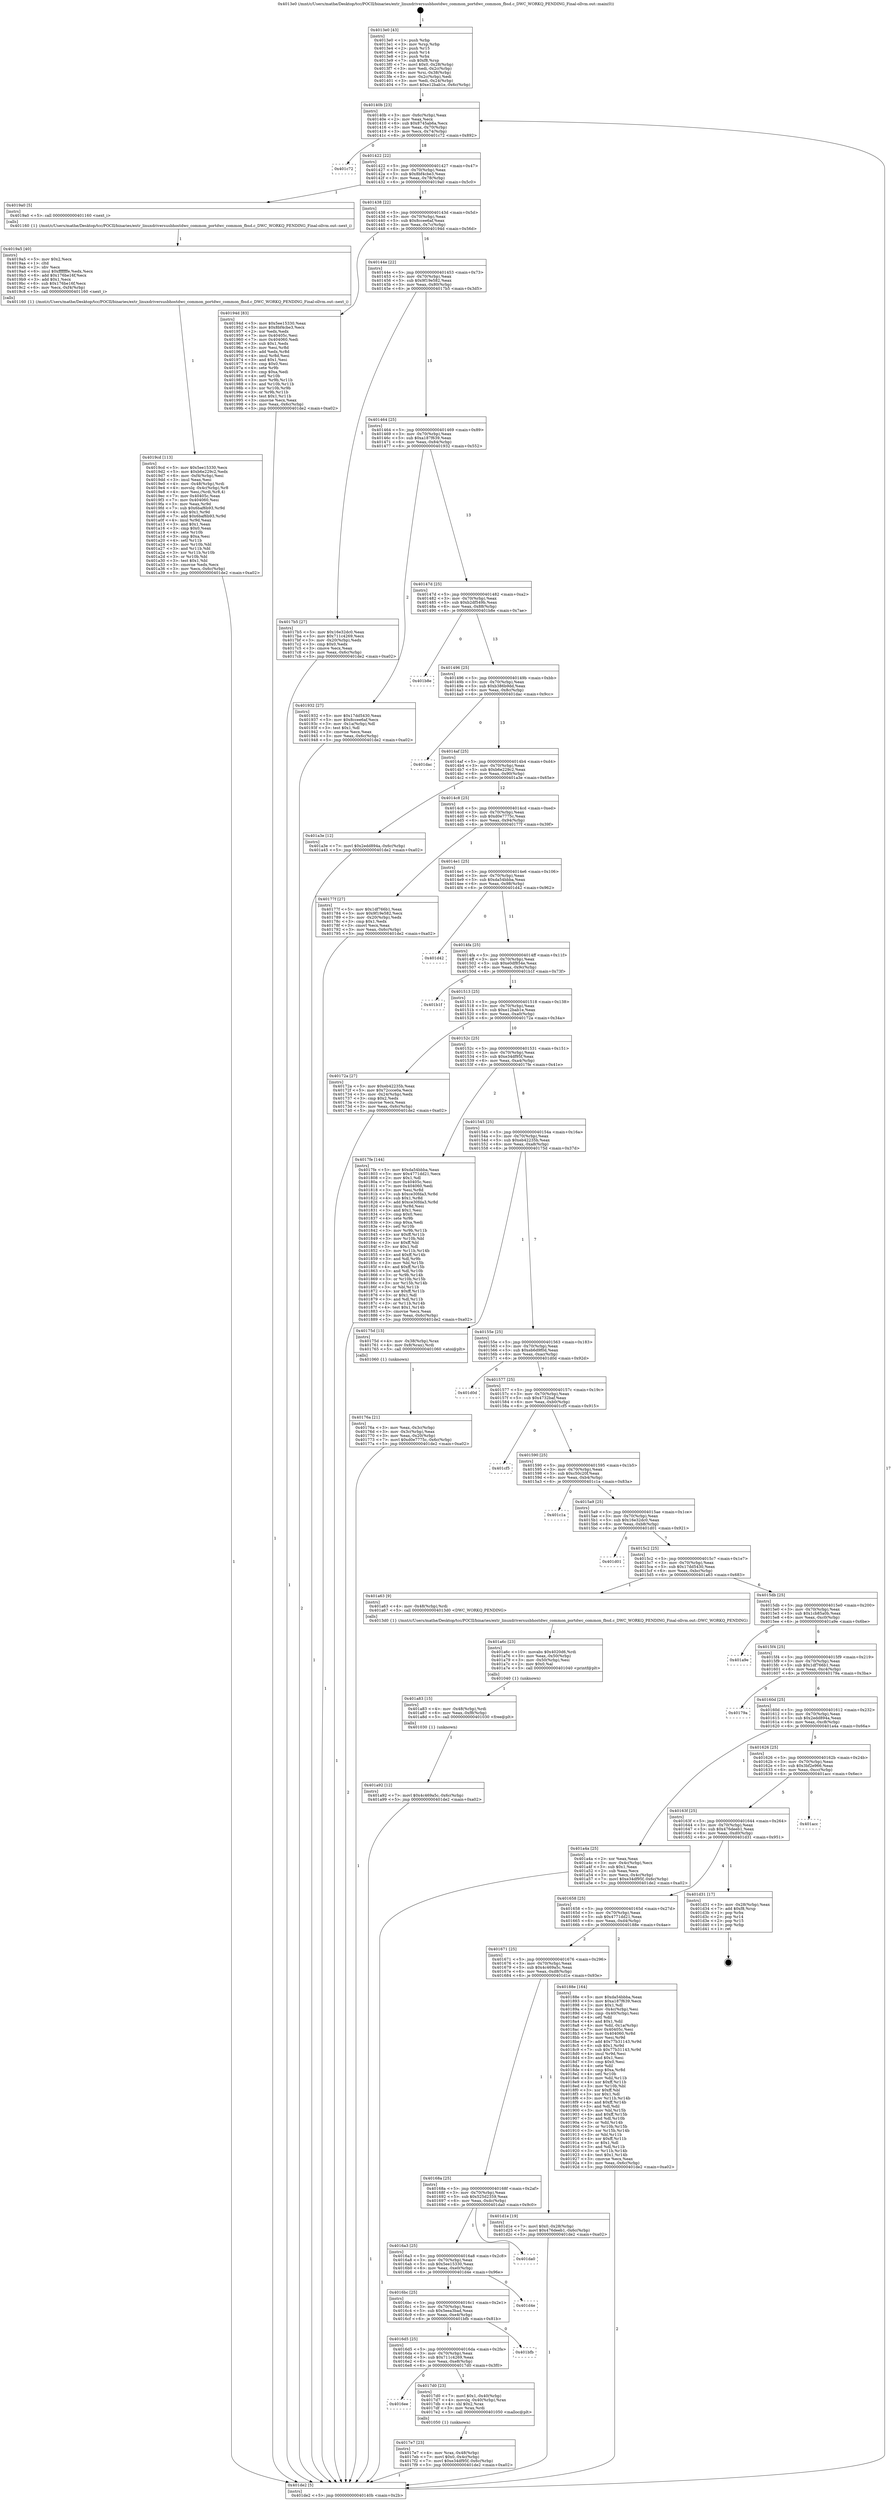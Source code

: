 digraph "0x4013e0" {
  label = "0x4013e0 (/mnt/c/Users/mathe/Desktop/tcc/POCII/binaries/extr_linuxdriversusbhostdwc_common_portdwc_common_fbsd.c_DWC_WORKQ_PENDING_Final-ollvm.out::main(0))"
  labelloc = "t"
  node[shape=record]

  Entry [label="",width=0.3,height=0.3,shape=circle,fillcolor=black,style=filled]
  "0x40140b" [label="{
     0x40140b [23]\l
     | [instrs]\l
     &nbsp;&nbsp;0x40140b \<+3\>: mov -0x6c(%rbp),%eax\l
     &nbsp;&nbsp;0x40140e \<+2\>: mov %eax,%ecx\l
     &nbsp;&nbsp;0x401410 \<+6\>: sub $0x8745ab6a,%ecx\l
     &nbsp;&nbsp;0x401416 \<+3\>: mov %eax,-0x70(%rbp)\l
     &nbsp;&nbsp;0x401419 \<+3\>: mov %ecx,-0x74(%rbp)\l
     &nbsp;&nbsp;0x40141c \<+6\>: je 0000000000401c72 \<main+0x892\>\l
  }"]
  "0x401c72" [label="{
     0x401c72\l
  }", style=dashed]
  "0x401422" [label="{
     0x401422 [22]\l
     | [instrs]\l
     &nbsp;&nbsp;0x401422 \<+5\>: jmp 0000000000401427 \<main+0x47\>\l
     &nbsp;&nbsp;0x401427 \<+3\>: mov -0x70(%rbp),%eax\l
     &nbsp;&nbsp;0x40142a \<+5\>: sub $0x8bf4cbe3,%eax\l
     &nbsp;&nbsp;0x40142f \<+3\>: mov %eax,-0x78(%rbp)\l
     &nbsp;&nbsp;0x401432 \<+6\>: je 00000000004019a0 \<main+0x5c0\>\l
  }"]
  Exit [label="",width=0.3,height=0.3,shape=circle,fillcolor=black,style=filled,peripheries=2]
  "0x4019a0" [label="{
     0x4019a0 [5]\l
     | [instrs]\l
     &nbsp;&nbsp;0x4019a0 \<+5\>: call 0000000000401160 \<next_i\>\l
     | [calls]\l
     &nbsp;&nbsp;0x401160 \{1\} (/mnt/c/Users/mathe/Desktop/tcc/POCII/binaries/extr_linuxdriversusbhostdwc_common_portdwc_common_fbsd.c_DWC_WORKQ_PENDING_Final-ollvm.out::next_i)\l
  }"]
  "0x401438" [label="{
     0x401438 [22]\l
     | [instrs]\l
     &nbsp;&nbsp;0x401438 \<+5\>: jmp 000000000040143d \<main+0x5d\>\l
     &nbsp;&nbsp;0x40143d \<+3\>: mov -0x70(%rbp),%eax\l
     &nbsp;&nbsp;0x401440 \<+5\>: sub $0x8ccee6af,%eax\l
     &nbsp;&nbsp;0x401445 \<+3\>: mov %eax,-0x7c(%rbp)\l
     &nbsp;&nbsp;0x401448 \<+6\>: je 000000000040194d \<main+0x56d\>\l
  }"]
  "0x401a92" [label="{
     0x401a92 [12]\l
     | [instrs]\l
     &nbsp;&nbsp;0x401a92 \<+7\>: movl $0x4c469a5c,-0x6c(%rbp)\l
     &nbsp;&nbsp;0x401a99 \<+5\>: jmp 0000000000401de2 \<main+0xa02\>\l
  }"]
  "0x40194d" [label="{
     0x40194d [83]\l
     | [instrs]\l
     &nbsp;&nbsp;0x40194d \<+5\>: mov $0x5ee15330,%eax\l
     &nbsp;&nbsp;0x401952 \<+5\>: mov $0x8bf4cbe3,%ecx\l
     &nbsp;&nbsp;0x401957 \<+2\>: xor %edx,%edx\l
     &nbsp;&nbsp;0x401959 \<+7\>: mov 0x40405c,%esi\l
     &nbsp;&nbsp;0x401960 \<+7\>: mov 0x404060,%edi\l
     &nbsp;&nbsp;0x401967 \<+3\>: sub $0x1,%edx\l
     &nbsp;&nbsp;0x40196a \<+3\>: mov %esi,%r8d\l
     &nbsp;&nbsp;0x40196d \<+3\>: add %edx,%r8d\l
     &nbsp;&nbsp;0x401970 \<+4\>: imul %r8d,%esi\l
     &nbsp;&nbsp;0x401974 \<+3\>: and $0x1,%esi\l
     &nbsp;&nbsp;0x401977 \<+3\>: cmp $0x0,%esi\l
     &nbsp;&nbsp;0x40197a \<+4\>: sete %r9b\l
     &nbsp;&nbsp;0x40197e \<+3\>: cmp $0xa,%edi\l
     &nbsp;&nbsp;0x401981 \<+4\>: setl %r10b\l
     &nbsp;&nbsp;0x401985 \<+3\>: mov %r9b,%r11b\l
     &nbsp;&nbsp;0x401988 \<+3\>: and %r10b,%r11b\l
     &nbsp;&nbsp;0x40198b \<+3\>: xor %r10b,%r9b\l
     &nbsp;&nbsp;0x40198e \<+3\>: or %r9b,%r11b\l
     &nbsp;&nbsp;0x401991 \<+4\>: test $0x1,%r11b\l
     &nbsp;&nbsp;0x401995 \<+3\>: cmovne %ecx,%eax\l
     &nbsp;&nbsp;0x401998 \<+3\>: mov %eax,-0x6c(%rbp)\l
     &nbsp;&nbsp;0x40199b \<+5\>: jmp 0000000000401de2 \<main+0xa02\>\l
  }"]
  "0x40144e" [label="{
     0x40144e [22]\l
     | [instrs]\l
     &nbsp;&nbsp;0x40144e \<+5\>: jmp 0000000000401453 \<main+0x73\>\l
     &nbsp;&nbsp;0x401453 \<+3\>: mov -0x70(%rbp),%eax\l
     &nbsp;&nbsp;0x401456 \<+5\>: sub $0x9f19e582,%eax\l
     &nbsp;&nbsp;0x40145b \<+3\>: mov %eax,-0x80(%rbp)\l
     &nbsp;&nbsp;0x40145e \<+6\>: je 00000000004017b5 \<main+0x3d5\>\l
  }"]
  "0x401a83" [label="{
     0x401a83 [15]\l
     | [instrs]\l
     &nbsp;&nbsp;0x401a83 \<+4\>: mov -0x48(%rbp),%rdi\l
     &nbsp;&nbsp;0x401a87 \<+6\>: mov %eax,-0xf8(%rbp)\l
     &nbsp;&nbsp;0x401a8d \<+5\>: call 0000000000401030 \<free@plt\>\l
     | [calls]\l
     &nbsp;&nbsp;0x401030 \{1\} (unknown)\l
  }"]
  "0x4017b5" [label="{
     0x4017b5 [27]\l
     | [instrs]\l
     &nbsp;&nbsp;0x4017b5 \<+5\>: mov $0x16e32dc0,%eax\l
     &nbsp;&nbsp;0x4017ba \<+5\>: mov $0x711c4269,%ecx\l
     &nbsp;&nbsp;0x4017bf \<+3\>: mov -0x20(%rbp),%edx\l
     &nbsp;&nbsp;0x4017c2 \<+3\>: cmp $0x0,%edx\l
     &nbsp;&nbsp;0x4017c5 \<+3\>: cmove %ecx,%eax\l
     &nbsp;&nbsp;0x4017c8 \<+3\>: mov %eax,-0x6c(%rbp)\l
     &nbsp;&nbsp;0x4017cb \<+5\>: jmp 0000000000401de2 \<main+0xa02\>\l
  }"]
  "0x401464" [label="{
     0x401464 [25]\l
     | [instrs]\l
     &nbsp;&nbsp;0x401464 \<+5\>: jmp 0000000000401469 \<main+0x89\>\l
     &nbsp;&nbsp;0x401469 \<+3\>: mov -0x70(%rbp),%eax\l
     &nbsp;&nbsp;0x40146c \<+5\>: sub $0xa187f639,%eax\l
     &nbsp;&nbsp;0x401471 \<+6\>: mov %eax,-0x84(%rbp)\l
     &nbsp;&nbsp;0x401477 \<+6\>: je 0000000000401932 \<main+0x552\>\l
  }"]
  "0x401a6c" [label="{
     0x401a6c [23]\l
     | [instrs]\l
     &nbsp;&nbsp;0x401a6c \<+10\>: movabs $0x4020d6,%rdi\l
     &nbsp;&nbsp;0x401a76 \<+3\>: mov %eax,-0x50(%rbp)\l
     &nbsp;&nbsp;0x401a79 \<+3\>: mov -0x50(%rbp),%esi\l
     &nbsp;&nbsp;0x401a7c \<+2\>: mov $0x0,%al\l
     &nbsp;&nbsp;0x401a7e \<+5\>: call 0000000000401040 \<printf@plt\>\l
     | [calls]\l
     &nbsp;&nbsp;0x401040 \{1\} (unknown)\l
  }"]
  "0x401932" [label="{
     0x401932 [27]\l
     | [instrs]\l
     &nbsp;&nbsp;0x401932 \<+5\>: mov $0x17dd5430,%eax\l
     &nbsp;&nbsp;0x401937 \<+5\>: mov $0x8ccee6af,%ecx\l
     &nbsp;&nbsp;0x40193c \<+3\>: mov -0x1a(%rbp),%dl\l
     &nbsp;&nbsp;0x40193f \<+3\>: test $0x1,%dl\l
     &nbsp;&nbsp;0x401942 \<+3\>: cmovne %ecx,%eax\l
     &nbsp;&nbsp;0x401945 \<+3\>: mov %eax,-0x6c(%rbp)\l
     &nbsp;&nbsp;0x401948 \<+5\>: jmp 0000000000401de2 \<main+0xa02\>\l
  }"]
  "0x40147d" [label="{
     0x40147d [25]\l
     | [instrs]\l
     &nbsp;&nbsp;0x40147d \<+5\>: jmp 0000000000401482 \<main+0xa2\>\l
     &nbsp;&nbsp;0x401482 \<+3\>: mov -0x70(%rbp),%eax\l
     &nbsp;&nbsp;0x401485 \<+5\>: sub $0xb2df549b,%eax\l
     &nbsp;&nbsp;0x40148a \<+6\>: mov %eax,-0x88(%rbp)\l
     &nbsp;&nbsp;0x401490 \<+6\>: je 0000000000401b8e \<main+0x7ae\>\l
  }"]
  "0x4019cd" [label="{
     0x4019cd [113]\l
     | [instrs]\l
     &nbsp;&nbsp;0x4019cd \<+5\>: mov $0x5ee15330,%ecx\l
     &nbsp;&nbsp;0x4019d2 \<+5\>: mov $0xb6e229c2,%edx\l
     &nbsp;&nbsp;0x4019d7 \<+6\>: mov -0xf4(%rbp),%esi\l
     &nbsp;&nbsp;0x4019dd \<+3\>: imul %eax,%esi\l
     &nbsp;&nbsp;0x4019e0 \<+4\>: mov -0x48(%rbp),%rdi\l
     &nbsp;&nbsp;0x4019e4 \<+4\>: movslq -0x4c(%rbp),%r8\l
     &nbsp;&nbsp;0x4019e8 \<+4\>: mov %esi,(%rdi,%r8,4)\l
     &nbsp;&nbsp;0x4019ec \<+7\>: mov 0x40405c,%eax\l
     &nbsp;&nbsp;0x4019f3 \<+7\>: mov 0x404060,%esi\l
     &nbsp;&nbsp;0x4019fa \<+3\>: mov %eax,%r9d\l
     &nbsp;&nbsp;0x4019fd \<+7\>: sub $0x6baf6b93,%r9d\l
     &nbsp;&nbsp;0x401a04 \<+4\>: sub $0x1,%r9d\l
     &nbsp;&nbsp;0x401a08 \<+7\>: add $0x6baf6b93,%r9d\l
     &nbsp;&nbsp;0x401a0f \<+4\>: imul %r9d,%eax\l
     &nbsp;&nbsp;0x401a13 \<+3\>: and $0x1,%eax\l
     &nbsp;&nbsp;0x401a16 \<+3\>: cmp $0x0,%eax\l
     &nbsp;&nbsp;0x401a19 \<+4\>: sete %r10b\l
     &nbsp;&nbsp;0x401a1d \<+3\>: cmp $0xa,%esi\l
     &nbsp;&nbsp;0x401a20 \<+4\>: setl %r11b\l
     &nbsp;&nbsp;0x401a24 \<+3\>: mov %r10b,%bl\l
     &nbsp;&nbsp;0x401a27 \<+3\>: and %r11b,%bl\l
     &nbsp;&nbsp;0x401a2a \<+3\>: xor %r11b,%r10b\l
     &nbsp;&nbsp;0x401a2d \<+3\>: or %r10b,%bl\l
     &nbsp;&nbsp;0x401a30 \<+3\>: test $0x1,%bl\l
     &nbsp;&nbsp;0x401a33 \<+3\>: cmovne %edx,%ecx\l
     &nbsp;&nbsp;0x401a36 \<+3\>: mov %ecx,-0x6c(%rbp)\l
     &nbsp;&nbsp;0x401a39 \<+5\>: jmp 0000000000401de2 \<main+0xa02\>\l
  }"]
  "0x401b8e" [label="{
     0x401b8e\l
  }", style=dashed]
  "0x401496" [label="{
     0x401496 [25]\l
     | [instrs]\l
     &nbsp;&nbsp;0x401496 \<+5\>: jmp 000000000040149b \<main+0xbb\>\l
     &nbsp;&nbsp;0x40149b \<+3\>: mov -0x70(%rbp),%eax\l
     &nbsp;&nbsp;0x40149e \<+5\>: sub $0xb386b9dd,%eax\l
     &nbsp;&nbsp;0x4014a3 \<+6\>: mov %eax,-0x8c(%rbp)\l
     &nbsp;&nbsp;0x4014a9 \<+6\>: je 0000000000401dac \<main+0x9cc\>\l
  }"]
  "0x4019a5" [label="{
     0x4019a5 [40]\l
     | [instrs]\l
     &nbsp;&nbsp;0x4019a5 \<+5\>: mov $0x2,%ecx\l
     &nbsp;&nbsp;0x4019aa \<+1\>: cltd\l
     &nbsp;&nbsp;0x4019ab \<+2\>: idiv %ecx\l
     &nbsp;&nbsp;0x4019ad \<+6\>: imul $0xfffffffe,%edx,%ecx\l
     &nbsp;&nbsp;0x4019b3 \<+6\>: add $0x176be16f,%ecx\l
     &nbsp;&nbsp;0x4019b9 \<+3\>: add $0x1,%ecx\l
     &nbsp;&nbsp;0x4019bc \<+6\>: sub $0x176be16f,%ecx\l
     &nbsp;&nbsp;0x4019c2 \<+6\>: mov %ecx,-0xf4(%rbp)\l
     &nbsp;&nbsp;0x4019c8 \<+5\>: call 0000000000401160 \<next_i\>\l
     | [calls]\l
     &nbsp;&nbsp;0x401160 \{1\} (/mnt/c/Users/mathe/Desktop/tcc/POCII/binaries/extr_linuxdriversusbhostdwc_common_portdwc_common_fbsd.c_DWC_WORKQ_PENDING_Final-ollvm.out::next_i)\l
  }"]
  "0x401dac" [label="{
     0x401dac\l
  }", style=dashed]
  "0x4014af" [label="{
     0x4014af [25]\l
     | [instrs]\l
     &nbsp;&nbsp;0x4014af \<+5\>: jmp 00000000004014b4 \<main+0xd4\>\l
     &nbsp;&nbsp;0x4014b4 \<+3\>: mov -0x70(%rbp),%eax\l
     &nbsp;&nbsp;0x4014b7 \<+5\>: sub $0xb6e229c2,%eax\l
     &nbsp;&nbsp;0x4014bc \<+6\>: mov %eax,-0x90(%rbp)\l
     &nbsp;&nbsp;0x4014c2 \<+6\>: je 0000000000401a3e \<main+0x65e\>\l
  }"]
  "0x4017e7" [label="{
     0x4017e7 [23]\l
     | [instrs]\l
     &nbsp;&nbsp;0x4017e7 \<+4\>: mov %rax,-0x48(%rbp)\l
     &nbsp;&nbsp;0x4017eb \<+7\>: movl $0x0,-0x4c(%rbp)\l
     &nbsp;&nbsp;0x4017f2 \<+7\>: movl $0xe34df95f,-0x6c(%rbp)\l
     &nbsp;&nbsp;0x4017f9 \<+5\>: jmp 0000000000401de2 \<main+0xa02\>\l
  }"]
  "0x401a3e" [label="{
     0x401a3e [12]\l
     | [instrs]\l
     &nbsp;&nbsp;0x401a3e \<+7\>: movl $0x2edd894a,-0x6c(%rbp)\l
     &nbsp;&nbsp;0x401a45 \<+5\>: jmp 0000000000401de2 \<main+0xa02\>\l
  }"]
  "0x4014c8" [label="{
     0x4014c8 [25]\l
     | [instrs]\l
     &nbsp;&nbsp;0x4014c8 \<+5\>: jmp 00000000004014cd \<main+0xed\>\l
     &nbsp;&nbsp;0x4014cd \<+3\>: mov -0x70(%rbp),%eax\l
     &nbsp;&nbsp;0x4014d0 \<+5\>: sub $0xd0e7775c,%eax\l
     &nbsp;&nbsp;0x4014d5 \<+6\>: mov %eax,-0x94(%rbp)\l
     &nbsp;&nbsp;0x4014db \<+6\>: je 000000000040177f \<main+0x39f\>\l
  }"]
  "0x4016ee" [label="{
     0x4016ee\l
  }", style=dashed]
  "0x40177f" [label="{
     0x40177f [27]\l
     | [instrs]\l
     &nbsp;&nbsp;0x40177f \<+5\>: mov $0x1df766b1,%eax\l
     &nbsp;&nbsp;0x401784 \<+5\>: mov $0x9f19e582,%ecx\l
     &nbsp;&nbsp;0x401789 \<+3\>: mov -0x20(%rbp),%edx\l
     &nbsp;&nbsp;0x40178c \<+3\>: cmp $0x1,%edx\l
     &nbsp;&nbsp;0x40178f \<+3\>: cmovl %ecx,%eax\l
     &nbsp;&nbsp;0x401792 \<+3\>: mov %eax,-0x6c(%rbp)\l
     &nbsp;&nbsp;0x401795 \<+5\>: jmp 0000000000401de2 \<main+0xa02\>\l
  }"]
  "0x4014e1" [label="{
     0x4014e1 [25]\l
     | [instrs]\l
     &nbsp;&nbsp;0x4014e1 \<+5\>: jmp 00000000004014e6 \<main+0x106\>\l
     &nbsp;&nbsp;0x4014e6 \<+3\>: mov -0x70(%rbp),%eax\l
     &nbsp;&nbsp;0x4014e9 \<+5\>: sub $0xda54bbba,%eax\l
     &nbsp;&nbsp;0x4014ee \<+6\>: mov %eax,-0x98(%rbp)\l
     &nbsp;&nbsp;0x4014f4 \<+6\>: je 0000000000401d42 \<main+0x962\>\l
  }"]
  "0x4017d0" [label="{
     0x4017d0 [23]\l
     | [instrs]\l
     &nbsp;&nbsp;0x4017d0 \<+7\>: movl $0x1,-0x40(%rbp)\l
     &nbsp;&nbsp;0x4017d7 \<+4\>: movslq -0x40(%rbp),%rax\l
     &nbsp;&nbsp;0x4017db \<+4\>: shl $0x2,%rax\l
     &nbsp;&nbsp;0x4017df \<+3\>: mov %rax,%rdi\l
     &nbsp;&nbsp;0x4017e2 \<+5\>: call 0000000000401050 \<malloc@plt\>\l
     | [calls]\l
     &nbsp;&nbsp;0x401050 \{1\} (unknown)\l
  }"]
  "0x401d42" [label="{
     0x401d42\l
  }", style=dashed]
  "0x4014fa" [label="{
     0x4014fa [25]\l
     | [instrs]\l
     &nbsp;&nbsp;0x4014fa \<+5\>: jmp 00000000004014ff \<main+0x11f\>\l
     &nbsp;&nbsp;0x4014ff \<+3\>: mov -0x70(%rbp),%eax\l
     &nbsp;&nbsp;0x401502 \<+5\>: sub $0xe0df854e,%eax\l
     &nbsp;&nbsp;0x401507 \<+6\>: mov %eax,-0x9c(%rbp)\l
     &nbsp;&nbsp;0x40150d \<+6\>: je 0000000000401b1f \<main+0x73f\>\l
  }"]
  "0x4016d5" [label="{
     0x4016d5 [25]\l
     | [instrs]\l
     &nbsp;&nbsp;0x4016d5 \<+5\>: jmp 00000000004016da \<main+0x2fa\>\l
     &nbsp;&nbsp;0x4016da \<+3\>: mov -0x70(%rbp),%eax\l
     &nbsp;&nbsp;0x4016dd \<+5\>: sub $0x711c4269,%eax\l
     &nbsp;&nbsp;0x4016e2 \<+6\>: mov %eax,-0xe8(%rbp)\l
     &nbsp;&nbsp;0x4016e8 \<+6\>: je 00000000004017d0 \<main+0x3f0\>\l
  }"]
  "0x401b1f" [label="{
     0x401b1f\l
  }", style=dashed]
  "0x401513" [label="{
     0x401513 [25]\l
     | [instrs]\l
     &nbsp;&nbsp;0x401513 \<+5\>: jmp 0000000000401518 \<main+0x138\>\l
     &nbsp;&nbsp;0x401518 \<+3\>: mov -0x70(%rbp),%eax\l
     &nbsp;&nbsp;0x40151b \<+5\>: sub $0xe12bab1e,%eax\l
     &nbsp;&nbsp;0x401520 \<+6\>: mov %eax,-0xa0(%rbp)\l
     &nbsp;&nbsp;0x401526 \<+6\>: je 000000000040172a \<main+0x34a\>\l
  }"]
  "0x401bfb" [label="{
     0x401bfb\l
  }", style=dashed]
  "0x40172a" [label="{
     0x40172a [27]\l
     | [instrs]\l
     &nbsp;&nbsp;0x40172a \<+5\>: mov $0xeb42235b,%eax\l
     &nbsp;&nbsp;0x40172f \<+5\>: mov $0x72ccce0a,%ecx\l
     &nbsp;&nbsp;0x401734 \<+3\>: mov -0x24(%rbp),%edx\l
     &nbsp;&nbsp;0x401737 \<+3\>: cmp $0x2,%edx\l
     &nbsp;&nbsp;0x40173a \<+3\>: cmovne %ecx,%eax\l
     &nbsp;&nbsp;0x40173d \<+3\>: mov %eax,-0x6c(%rbp)\l
     &nbsp;&nbsp;0x401740 \<+5\>: jmp 0000000000401de2 \<main+0xa02\>\l
  }"]
  "0x40152c" [label="{
     0x40152c [25]\l
     | [instrs]\l
     &nbsp;&nbsp;0x40152c \<+5\>: jmp 0000000000401531 \<main+0x151\>\l
     &nbsp;&nbsp;0x401531 \<+3\>: mov -0x70(%rbp),%eax\l
     &nbsp;&nbsp;0x401534 \<+5\>: sub $0xe34df95f,%eax\l
     &nbsp;&nbsp;0x401539 \<+6\>: mov %eax,-0xa4(%rbp)\l
     &nbsp;&nbsp;0x40153f \<+6\>: je 00000000004017fe \<main+0x41e\>\l
  }"]
  "0x401de2" [label="{
     0x401de2 [5]\l
     | [instrs]\l
     &nbsp;&nbsp;0x401de2 \<+5\>: jmp 000000000040140b \<main+0x2b\>\l
  }"]
  "0x4013e0" [label="{
     0x4013e0 [43]\l
     | [instrs]\l
     &nbsp;&nbsp;0x4013e0 \<+1\>: push %rbp\l
     &nbsp;&nbsp;0x4013e1 \<+3\>: mov %rsp,%rbp\l
     &nbsp;&nbsp;0x4013e4 \<+2\>: push %r15\l
     &nbsp;&nbsp;0x4013e6 \<+2\>: push %r14\l
     &nbsp;&nbsp;0x4013e8 \<+1\>: push %rbx\l
     &nbsp;&nbsp;0x4013e9 \<+7\>: sub $0xf8,%rsp\l
     &nbsp;&nbsp;0x4013f0 \<+7\>: movl $0x0,-0x28(%rbp)\l
     &nbsp;&nbsp;0x4013f7 \<+3\>: mov %edi,-0x2c(%rbp)\l
     &nbsp;&nbsp;0x4013fa \<+4\>: mov %rsi,-0x38(%rbp)\l
     &nbsp;&nbsp;0x4013fe \<+3\>: mov -0x2c(%rbp),%edi\l
     &nbsp;&nbsp;0x401401 \<+3\>: mov %edi,-0x24(%rbp)\l
     &nbsp;&nbsp;0x401404 \<+7\>: movl $0xe12bab1e,-0x6c(%rbp)\l
  }"]
  "0x4016bc" [label="{
     0x4016bc [25]\l
     | [instrs]\l
     &nbsp;&nbsp;0x4016bc \<+5\>: jmp 00000000004016c1 \<main+0x2e1\>\l
     &nbsp;&nbsp;0x4016c1 \<+3\>: mov -0x70(%rbp),%eax\l
     &nbsp;&nbsp;0x4016c4 \<+5\>: sub $0x5eea3bad,%eax\l
     &nbsp;&nbsp;0x4016c9 \<+6\>: mov %eax,-0xe4(%rbp)\l
     &nbsp;&nbsp;0x4016cf \<+6\>: je 0000000000401bfb \<main+0x81b\>\l
  }"]
  "0x4017fe" [label="{
     0x4017fe [144]\l
     | [instrs]\l
     &nbsp;&nbsp;0x4017fe \<+5\>: mov $0xda54bbba,%eax\l
     &nbsp;&nbsp;0x401803 \<+5\>: mov $0x4771dd21,%ecx\l
     &nbsp;&nbsp;0x401808 \<+2\>: mov $0x1,%dl\l
     &nbsp;&nbsp;0x40180a \<+7\>: mov 0x40405c,%esi\l
     &nbsp;&nbsp;0x401811 \<+7\>: mov 0x404060,%edi\l
     &nbsp;&nbsp;0x401818 \<+3\>: mov %esi,%r8d\l
     &nbsp;&nbsp;0x40181b \<+7\>: sub $0xce30fda3,%r8d\l
     &nbsp;&nbsp;0x401822 \<+4\>: sub $0x1,%r8d\l
     &nbsp;&nbsp;0x401826 \<+7\>: add $0xce30fda3,%r8d\l
     &nbsp;&nbsp;0x40182d \<+4\>: imul %r8d,%esi\l
     &nbsp;&nbsp;0x401831 \<+3\>: and $0x1,%esi\l
     &nbsp;&nbsp;0x401834 \<+3\>: cmp $0x0,%esi\l
     &nbsp;&nbsp;0x401837 \<+4\>: sete %r9b\l
     &nbsp;&nbsp;0x40183b \<+3\>: cmp $0xa,%edi\l
     &nbsp;&nbsp;0x40183e \<+4\>: setl %r10b\l
     &nbsp;&nbsp;0x401842 \<+3\>: mov %r9b,%r11b\l
     &nbsp;&nbsp;0x401845 \<+4\>: xor $0xff,%r11b\l
     &nbsp;&nbsp;0x401849 \<+3\>: mov %r10b,%bl\l
     &nbsp;&nbsp;0x40184c \<+3\>: xor $0xff,%bl\l
     &nbsp;&nbsp;0x40184f \<+3\>: xor $0x1,%dl\l
     &nbsp;&nbsp;0x401852 \<+3\>: mov %r11b,%r14b\l
     &nbsp;&nbsp;0x401855 \<+4\>: and $0xff,%r14b\l
     &nbsp;&nbsp;0x401859 \<+3\>: and %dl,%r9b\l
     &nbsp;&nbsp;0x40185c \<+3\>: mov %bl,%r15b\l
     &nbsp;&nbsp;0x40185f \<+4\>: and $0xff,%r15b\l
     &nbsp;&nbsp;0x401863 \<+3\>: and %dl,%r10b\l
     &nbsp;&nbsp;0x401866 \<+3\>: or %r9b,%r14b\l
     &nbsp;&nbsp;0x401869 \<+3\>: or %r10b,%r15b\l
     &nbsp;&nbsp;0x40186c \<+3\>: xor %r15b,%r14b\l
     &nbsp;&nbsp;0x40186f \<+3\>: or %bl,%r11b\l
     &nbsp;&nbsp;0x401872 \<+4\>: xor $0xff,%r11b\l
     &nbsp;&nbsp;0x401876 \<+3\>: or $0x1,%dl\l
     &nbsp;&nbsp;0x401879 \<+3\>: and %dl,%r11b\l
     &nbsp;&nbsp;0x40187c \<+3\>: or %r11b,%r14b\l
     &nbsp;&nbsp;0x40187f \<+4\>: test $0x1,%r14b\l
     &nbsp;&nbsp;0x401883 \<+3\>: cmovne %ecx,%eax\l
     &nbsp;&nbsp;0x401886 \<+3\>: mov %eax,-0x6c(%rbp)\l
     &nbsp;&nbsp;0x401889 \<+5\>: jmp 0000000000401de2 \<main+0xa02\>\l
  }"]
  "0x401545" [label="{
     0x401545 [25]\l
     | [instrs]\l
     &nbsp;&nbsp;0x401545 \<+5\>: jmp 000000000040154a \<main+0x16a\>\l
     &nbsp;&nbsp;0x40154a \<+3\>: mov -0x70(%rbp),%eax\l
     &nbsp;&nbsp;0x40154d \<+5\>: sub $0xeb42235b,%eax\l
     &nbsp;&nbsp;0x401552 \<+6\>: mov %eax,-0xa8(%rbp)\l
     &nbsp;&nbsp;0x401558 \<+6\>: je 000000000040175d \<main+0x37d\>\l
  }"]
  "0x401d4e" [label="{
     0x401d4e\l
  }", style=dashed]
  "0x40175d" [label="{
     0x40175d [13]\l
     | [instrs]\l
     &nbsp;&nbsp;0x40175d \<+4\>: mov -0x38(%rbp),%rax\l
     &nbsp;&nbsp;0x401761 \<+4\>: mov 0x8(%rax),%rdi\l
     &nbsp;&nbsp;0x401765 \<+5\>: call 0000000000401060 \<atoi@plt\>\l
     | [calls]\l
     &nbsp;&nbsp;0x401060 \{1\} (unknown)\l
  }"]
  "0x40155e" [label="{
     0x40155e [25]\l
     | [instrs]\l
     &nbsp;&nbsp;0x40155e \<+5\>: jmp 0000000000401563 \<main+0x183\>\l
     &nbsp;&nbsp;0x401563 \<+3\>: mov -0x70(%rbp),%eax\l
     &nbsp;&nbsp;0x401566 \<+5\>: sub $0xeb6d9f0d,%eax\l
     &nbsp;&nbsp;0x40156b \<+6\>: mov %eax,-0xac(%rbp)\l
     &nbsp;&nbsp;0x401571 \<+6\>: je 0000000000401d0d \<main+0x92d\>\l
  }"]
  "0x40176a" [label="{
     0x40176a [21]\l
     | [instrs]\l
     &nbsp;&nbsp;0x40176a \<+3\>: mov %eax,-0x3c(%rbp)\l
     &nbsp;&nbsp;0x40176d \<+3\>: mov -0x3c(%rbp),%eax\l
     &nbsp;&nbsp;0x401770 \<+3\>: mov %eax,-0x20(%rbp)\l
     &nbsp;&nbsp;0x401773 \<+7\>: movl $0xd0e7775c,-0x6c(%rbp)\l
     &nbsp;&nbsp;0x40177a \<+5\>: jmp 0000000000401de2 \<main+0xa02\>\l
  }"]
  "0x4016a3" [label="{
     0x4016a3 [25]\l
     | [instrs]\l
     &nbsp;&nbsp;0x4016a3 \<+5\>: jmp 00000000004016a8 \<main+0x2c8\>\l
     &nbsp;&nbsp;0x4016a8 \<+3\>: mov -0x70(%rbp),%eax\l
     &nbsp;&nbsp;0x4016ab \<+5\>: sub $0x5ee15330,%eax\l
     &nbsp;&nbsp;0x4016b0 \<+6\>: mov %eax,-0xe0(%rbp)\l
     &nbsp;&nbsp;0x4016b6 \<+6\>: je 0000000000401d4e \<main+0x96e\>\l
  }"]
  "0x401d0d" [label="{
     0x401d0d\l
  }", style=dashed]
  "0x401577" [label="{
     0x401577 [25]\l
     | [instrs]\l
     &nbsp;&nbsp;0x401577 \<+5\>: jmp 000000000040157c \<main+0x19c\>\l
     &nbsp;&nbsp;0x40157c \<+3\>: mov -0x70(%rbp),%eax\l
     &nbsp;&nbsp;0x40157f \<+5\>: sub $0x4732baf,%eax\l
     &nbsp;&nbsp;0x401584 \<+6\>: mov %eax,-0xb0(%rbp)\l
     &nbsp;&nbsp;0x40158a \<+6\>: je 0000000000401cf5 \<main+0x915\>\l
  }"]
  "0x401da0" [label="{
     0x401da0\l
  }", style=dashed]
  "0x401cf5" [label="{
     0x401cf5\l
  }", style=dashed]
  "0x401590" [label="{
     0x401590 [25]\l
     | [instrs]\l
     &nbsp;&nbsp;0x401590 \<+5\>: jmp 0000000000401595 \<main+0x1b5\>\l
     &nbsp;&nbsp;0x401595 \<+3\>: mov -0x70(%rbp),%eax\l
     &nbsp;&nbsp;0x401598 \<+5\>: sub $0xc50c20f,%eax\l
     &nbsp;&nbsp;0x40159d \<+6\>: mov %eax,-0xb4(%rbp)\l
     &nbsp;&nbsp;0x4015a3 \<+6\>: je 0000000000401c1a \<main+0x83a\>\l
  }"]
  "0x40168a" [label="{
     0x40168a [25]\l
     | [instrs]\l
     &nbsp;&nbsp;0x40168a \<+5\>: jmp 000000000040168f \<main+0x2af\>\l
     &nbsp;&nbsp;0x40168f \<+3\>: mov -0x70(%rbp),%eax\l
     &nbsp;&nbsp;0x401692 \<+5\>: sub $0x525d2359,%eax\l
     &nbsp;&nbsp;0x401697 \<+6\>: mov %eax,-0xdc(%rbp)\l
     &nbsp;&nbsp;0x40169d \<+6\>: je 0000000000401da0 \<main+0x9c0\>\l
  }"]
  "0x401c1a" [label="{
     0x401c1a\l
  }", style=dashed]
  "0x4015a9" [label="{
     0x4015a9 [25]\l
     | [instrs]\l
     &nbsp;&nbsp;0x4015a9 \<+5\>: jmp 00000000004015ae \<main+0x1ce\>\l
     &nbsp;&nbsp;0x4015ae \<+3\>: mov -0x70(%rbp),%eax\l
     &nbsp;&nbsp;0x4015b1 \<+5\>: sub $0x16e32dc0,%eax\l
     &nbsp;&nbsp;0x4015b6 \<+6\>: mov %eax,-0xb8(%rbp)\l
     &nbsp;&nbsp;0x4015bc \<+6\>: je 0000000000401d01 \<main+0x921\>\l
  }"]
  "0x401d1e" [label="{
     0x401d1e [19]\l
     | [instrs]\l
     &nbsp;&nbsp;0x401d1e \<+7\>: movl $0x0,-0x28(%rbp)\l
     &nbsp;&nbsp;0x401d25 \<+7\>: movl $0x476deeb1,-0x6c(%rbp)\l
     &nbsp;&nbsp;0x401d2c \<+5\>: jmp 0000000000401de2 \<main+0xa02\>\l
  }"]
  "0x401d01" [label="{
     0x401d01\l
  }", style=dashed]
  "0x4015c2" [label="{
     0x4015c2 [25]\l
     | [instrs]\l
     &nbsp;&nbsp;0x4015c2 \<+5\>: jmp 00000000004015c7 \<main+0x1e7\>\l
     &nbsp;&nbsp;0x4015c7 \<+3\>: mov -0x70(%rbp),%eax\l
     &nbsp;&nbsp;0x4015ca \<+5\>: sub $0x17dd5430,%eax\l
     &nbsp;&nbsp;0x4015cf \<+6\>: mov %eax,-0xbc(%rbp)\l
     &nbsp;&nbsp;0x4015d5 \<+6\>: je 0000000000401a63 \<main+0x683\>\l
  }"]
  "0x401671" [label="{
     0x401671 [25]\l
     | [instrs]\l
     &nbsp;&nbsp;0x401671 \<+5\>: jmp 0000000000401676 \<main+0x296\>\l
     &nbsp;&nbsp;0x401676 \<+3\>: mov -0x70(%rbp),%eax\l
     &nbsp;&nbsp;0x401679 \<+5\>: sub $0x4c469a5c,%eax\l
     &nbsp;&nbsp;0x40167e \<+6\>: mov %eax,-0xd8(%rbp)\l
     &nbsp;&nbsp;0x401684 \<+6\>: je 0000000000401d1e \<main+0x93e\>\l
  }"]
  "0x401a63" [label="{
     0x401a63 [9]\l
     | [instrs]\l
     &nbsp;&nbsp;0x401a63 \<+4\>: mov -0x48(%rbp),%rdi\l
     &nbsp;&nbsp;0x401a67 \<+5\>: call 00000000004013d0 \<DWC_WORKQ_PENDING\>\l
     | [calls]\l
     &nbsp;&nbsp;0x4013d0 \{1\} (/mnt/c/Users/mathe/Desktop/tcc/POCII/binaries/extr_linuxdriversusbhostdwc_common_portdwc_common_fbsd.c_DWC_WORKQ_PENDING_Final-ollvm.out::DWC_WORKQ_PENDING)\l
  }"]
  "0x4015db" [label="{
     0x4015db [25]\l
     | [instrs]\l
     &nbsp;&nbsp;0x4015db \<+5\>: jmp 00000000004015e0 \<main+0x200\>\l
     &nbsp;&nbsp;0x4015e0 \<+3\>: mov -0x70(%rbp),%eax\l
     &nbsp;&nbsp;0x4015e3 \<+5\>: sub $0x1cb85a0b,%eax\l
     &nbsp;&nbsp;0x4015e8 \<+6\>: mov %eax,-0xc0(%rbp)\l
     &nbsp;&nbsp;0x4015ee \<+6\>: je 0000000000401a9e \<main+0x6be\>\l
  }"]
  "0x40188e" [label="{
     0x40188e [164]\l
     | [instrs]\l
     &nbsp;&nbsp;0x40188e \<+5\>: mov $0xda54bbba,%eax\l
     &nbsp;&nbsp;0x401893 \<+5\>: mov $0xa187f639,%ecx\l
     &nbsp;&nbsp;0x401898 \<+2\>: mov $0x1,%dl\l
     &nbsp;&nbsp;0x40189a \<+3\>: mov -0x4c(%rbp),%esi\l
     &nbsp;&nbsp;0x40189d \<+3\>: cmp -0x40(%rbp),%esi\l
     &nbsp;&nbsp;0x4018a0 \<+4\>: setl %dil\l
     &nbsp;&nbsp;0x4018a4 \<+4\>: and $0x1,%dil\l
     &nbsp;&nbsp;0x4018a8 \<+4\>: mov %dil,-0x1a(%rbp)\l
     &nbsp;&nbsp;0x4018ac \<+7\>: mov 0x40405c,%esi\l
     &nbsp;&nbsp;0x4018b3 \<+8\>: mov 0x404060,%r8d\l
     &nbsp;&nbsp;0x4018bb \<+3\>: mov %esi,%r9d\l
     &nbsp;&nbsp;0x4018be \<+7\>: add $0x77b31143,%r9d\l
     &nbsp;&nbsp;0x4018c5 \<+4\>: sub $0x1,%r9d\l
     &nbsp;&nbsp;0x4018c9 \<+7\>: sub $0x77b31143,%r9d\l
     &nbsp;&nbsp;0x4018d0 \<+4\>: imul %r9d,%esi\l
     &nbsp;&nbsp;0x4018d4 \<+3\>: and $0x1,%esi\l
     &nbsp;&nbsp;0x4018d7 \<+3\>: cmp $0x0,%esi\l
     &nbsp;&nbsp;0x4018da \<+4\>: sete %dil\l
     &nbsp;&nbsp;0x4018de \<+4\>: cmp $0xa,%r8d\l
     &nbsp;&nbsp;0x4018e2 \<+4\>: setl %r10b\l
     &nbsp;&nbsp;0x4018e6 \<+3\>: mov %dil,%r11b\l
     &nbsp;&nbsp;0x4018e9 \<+4\>: xor $0xff,%r11b\l
     &nbsp;&nbsp;0x4018ed \<+3\>: mov %r10b,%bl\l
     &nbsp;&nbsp;0x4018f0 \<+3\>: xor $0xff,%bl\l
     &nbsp;&nbsp;0x4018f3 \<+3\>: xor $0x1,%dl\l
     &nbsp;&nbsp;0x4018f6 \<+3\>: mov %r11b,%r14b\l
     &nbsp;&nbsp;0x4018f9 \<+4\>: and $0xff,%r14b\l
     &nbsp;&nbsp;0x4018fd \<+3\>: and %dl,%dil\l
     &nbsp;&nbsp;0x401900 \<+3\>: mov %bl,%r15b\l
     &nbsp;&nbsp;0x401903 \<+4\>: and $0xff,%r15b\l
     &nbsp;&nbsp;0x401907 \<+3\>: and %dl,%r10b\l
     &nbsp;&nbsp;0x40190a \<+3\>: or %dil,%r14b\l
     &nbsp;&nbsp;0x40190d \<+3\>: or %r10b,%r15b\l
     &nbsp;&nbsp;0x401910 \<+3\>: xor %r15b,%r14b\l
     &nbsp;&nbsp;0x401913 \<+3\>: or %bl,%r11b\l
     &nbsp;&nbsp;0x401916 \<+4\>: xor $0xff,%r11b\l
     &nbsp;&nbsp;0x40191a \<+3\>: or $0x1,%dl\l
     &nbsp;&nbsp;0x40191d \<+3\>: and %dl,%r11b\l
     &nbsp;&nbsp;0x401920 \<+3\>: or %r11b,%r14b\l
     &nbsp;&nbsp;0x401923 \<+4\>: test $0x1,%r14b\l
     &nbsp;&nbsp;0x401927 \<+3\>: cmovne %ecx,%eax\l
     &nbsp;&nbsp;0x40192a \<+3\>: mov %eax,-0x6c(%rbp)\l
     &nbsp;&nbsp;0x40192d \<+5\>: jmp 0000000000401de2 \<main+0xa02\>\l
  }"]
  "0x401a9e" [label="{
     0x401a9e\l
  }", style=dashed]
  "0x4015f4" [label="{
     0x4015f4 [25]\l
     | [instrs]\l
     &nbsp;&nbsp;0x4015f4 \<+5\>: jmp 00000000004015f9 \<main+0x219\>\l
     &nbsp;&nbsp;0x4015f9 \<+3\>: mov -0x70(%rbp),%eax\l
     &nbsp;&nbsp;0x4015fc \<+5\>: sub $0x1df766b1,%eax\l
     &nbsp;&nbsp;0x401601 \<+6\>: mov %eax,-0xc4(%rbp)\l
     &nbsp;&nbsp;0x401607 \<+6\>: je 000000000040179a \<main+0x3ba\>\l
  }"]
  "0x401658" [label="{
     0x401658 [25]\l
     | [instrs]\l
     &nbsp;&nbsp;0x401658 \<+5\>: jmp 000000000040165d \<main+0x27d\>\l
     &nbsp;&nbsp;0x40165d \<+3\>: mov -0x70(%rbp),%eax\l
     &nbsp;&nbsp;0x401660 \<+5\>: sub $0x4771dd21,%eax\l
     &nbsp;&nbsp;0x401665 \<+6\>: mov %eax,-0xd4(%rbp)\l
     &nbsp;&nbsp;0x40166b \<+6\>: je 000000000040188e \<main+0x4ae\>\l
  }"]
  "0x40179a" [label="{
     0x40179a\l
  }", style=dashed]
  "0x40160d" [label="{
     0x40160d [25]\l
     | [instrs]\l
     &nbsp;&nbsp;0x40160d \<+5\>: jmp 0000000000401612 \<main+0x232\>\l
     &nbsp;&nbsp;0x401612 \<+3\>: mov -0x70(%rbp),%eax\l
     &nbsp;&nbsp;0x401615 \<+5\>: sub $0x2edd894a,%eax\l
     &nbsp;&nbsp;0x40161a \<+6\>: mov %eax,-0xc8(%rbp)\l
     &nbsp;&nbsp;0x401620 \<+6\>: je 0000000000401a4a \<main+0x66a\>\l
  }"]
  "0x401d31" [label="{
     0x401d31 [17]\l
     | [instrs]\l
     &nbsp;&nbsp;0x401d31 \<+3\>: mov -0x28(%rbp),%eax\l
     &nbsp;&nbsp;0x401d34 \<+7\>: add $0xf8,%rsp\l
     &nbsp;&nbsp;0x401d3b \<+1\>: pop %rbx\l
     &nbsp;&nbsp;0x401d3c \<+2\>: pop %r14\l
     &nbsp;&nbsp;0x401d3e \<+2\>: pop %r15\l
     &nbsp;&nbsp;0x401d40 \<+1\>: pop %rbp\l
     &nbsp;&nbsp;0x401d41 \<+1\>: ret\l
  }"]
  "0x401a4a" [label="{
     0x401a4a [25]\l
     | [instrs]\l
     &nbsp;&nbsp;0x401a4a \<+2\>: xor %eax,%eax\l
     &nbsp;&nbsp;0x401a4c \<+3\>: mov -0x4c(%rbp),%ecx\l
     &nbsp;&nbsp;0x401a4f \<+3\>: sub $0x1,%eax\l
     &nbsp;&nbsp;0x401a52 \<+2\>: sub %eax,%ecx\l
     &nbsp;&nbsp;0x401a54 \<+3\>: mov %ecx,-0x4c(%rbp)\l
     &nbsp;&nbsp;0x401a57 \<+7\>: movl $0xe34df95f,-0x6c(%rbp)\l
     &nbsp;&nbsp;0x401a5e \<+5\>: jmp 0000000000401de2 \<main+0xa02\>\l
  }"]
  "0x401626" [label="{
     0x401626 [25]\l
     | [instrs]\l
     &nbsp;&nbsp;0x401626 \<+5\>: jmp 000000000040162b \<main+0x24b\>\l
     &nbsp;&nbsp;0x40162b \<+3\>: mov -0x70(%rbp),%eax\l
     &nbsp;&nbsp;0x40162e \<+5\>: sub $0x3bf2e966,%eax\l
     &nbsp;&nbsp;0x401633 \<+6\>: mov %eax,-0xcc(%rbp)\l
     &nbsp;&nbsp;0x401639 \<+6\>: je 0000000000401acc \<main+0x6ec\>\l
  }"]
  "0x40163f" [label="{
     0x40163f [25]\l
     | [instrs]\l
     &nbsp;&nbsp;0x40163f \<+5\>: jmp 0000000000401644 \<main+0x264\>\l
     &nbsp;&nbsp;0x401644 \<+3\>: mov -0x70(%rbp),%eax\l
     &nbsp;&nbsp;0x401647 \<+5\>: sub $0x476deeb1,%eax\l
     &nbsp;&nbsp;0x40164c \<+6\>: mov %eax,-0xd0(%rbp)\l
     &nbsp;&nbsp;0x401652 \<+6\>: je 0000000000401d31 \<main+0x951\>\l
  }"]
  "0x401acc" [label="{
     0x401acc\l
  }", style=dashed]
  Entry -> "0x4013e0" [label=" 1"]
  "0x40140b" -> "0x401c72" [label=" 0"]
  "0x40140b" -> "0x401422" [label=" 18"]
  "0x401d31" -> Exit [label=" 1"]
  "0x401422" -> "0x4019a0" [label=" 1"]
  "0x401422" -> "0x401438" [label=" 17"]
  "0x401d1e" -> "0x401de2" [label=" 1"]
  "0x401438" -> "0x40194d" [label=" 1"]
  "0x401438" -> "0x40144e" [label=" 16"]
  "0x401a92" -> "0x401de2" [label=" 1"]
  "0x40144e" -> "0x4017b5" [label=" 1"]
  "0x40144e" -> "0x401464" [label=" 15"]
  "0x401a83" -> "0x401a92" [label=" 1"]
  "0x401464" -> "0x401932" [label=" 2"]
  "0x401464" -> "0x40147d" [label=" 13"]
  "0x401a6c" -> "0x401a83" [label=" 1"]
  "0x40147d" -> "0x401b8e" [label=" 0"]
  "0x40147d" -> "0x401496" [label=" 13"]
  "0x401a63" -> "0x401a6c" [label=" 1"]
  "0x401496" -> "0x401dac" [label=" 0"]
  "0x401496" -> "0x4014af" [label=" 13"]
  "0x401a4a" -> "0x401de2" [label=" 1"]
  "0x4014af" -> "0x401a3e" [label=" 1"]
  "0x4014af" -> "0x4014c8" [label=" 12"]
  "0x401a3e" -> "0x401de2" [label=" 1"]
  "0x4014c8" -> "0x40177f" [label=" 1"]
  "0x4014c8" -> "0x4014e1" [label=" 11"]
  "0x4019cd" -> "0x401de2" [label=" 1"]
  "0x4014e1" -> "0x401d42" [label=" 0"]
  "0x4014e1" -> "0x4014fa" [label=" 11"]
  "0x4019a5" -> "0x4019cd" [label=" 1"]
  "0x4014fa" -> "0x401b1f" [label=" 0"]
  "0x4014fa" -> "0x401513" [label=" 11"]
  "0x40194d" -> "0x401de2" [label=" 1"]
  "0x401513" -> "0x40172a" [label=" 1"]
  "0x401513" -> "0x40152c" [label=" 10"]
  "0x40172a" -> "0x401de2" [label=" 1"]
  "0x4013e0" -> "0x40140b" [label=" 1"]
  "0x401de2" -> "0x40140b" [label=" 17"]
  "0x401932" -> "0x401de2" [label=" 2"]
  "0x40152c" -> "0x4017fe" [label=" 2"]
  "0x40152c" -> "0x401545" [label=" 8"]
  "0x4017fe" -> "0x401de2" [label=" 2"]
  "0x401545" -> "0x40175d" [label=" 1"]
  "0x401545" -> "0x40155e" [label=" 7"]
  "0x40175d" -> "0x40176a" [label=" 1"]
  "0x40176a" -> "0x401de2" [label=" 1"]
  "0x40177f" -> "0x401de2" [label=" 1"]
  "0x4017b5" -> "0x401de2" [label=" 1"]
  "0x4017e7" -> "0x401de2" [label=" 1"]
  "0x40155e" -> "0x401d0d" [label=" 0"]
  "0x40155e" -> "0x401577" [label=" 7"]
  "0x4016d5" -> "0x4016ee" [label=" 0"]
  "0x401577" -> "0x401cf5" [label=" 0"]
  "0x401577" -> "0x401590" [label=" 7"]
  "0x4016d5" -> "0x4017d0" [label=" 1"]
  "0x401590" -> "0x401c1a" [label=" 0"]
  "0x401590" -> "0x4015a9" [label=" 7"]
  "0x4016bc" -> "0x4016d5" [label=" 1"]
  "0x4015a9" -> "0x401d01" [label=" 0"]
  "0x4015a9" -> "0x4015c2" [label=" 7"]
  "0x4016bc" -> "0x401bfb" [label=" 0"]
  "0x4015c2" -> "0x401a63" [label=" 1"]
  "0x4015c2" -> "0x4015db" [label=" 6"]
  "0x4016a3" -> "0x4016bc" [label=" 1"]
  "0x4015db" -> "0x401a9e" [label=" 0"]
  "0x4015db" -> "0x4015f4" [label=" 6"]
  "0x4016a3" -> "0x401d4e" [label=" 0"]
  "0x4015f4" -> "0x40179a" [label=" 0"]
  "0x4015f4" -> "0x40160d" [label=" 6"]
  "0x40168a" -> "0x4016a3" [label=" 1"]
  "0x40160d" -> "0x401a4a" [label=" 1"]
  "0x40160d" -> "0x401626" [label=" 5"]
  "0x40168a" -> "0x401da0" [label=" 0"]
  "0x401626" -> "0x401acc" [label=" 0"]
  "0x401626" -> "0x40163f" [label=" 5"]
  "0x4019a0" -> "0x4019a5" [label=" 1"]
  "0x40163f" -> "0x401d31" [label=" 1"]
  "0x40163f" -> "0x401658" [label=" 4"]
  "0x4017d0" -> "0x4017e7" [label=" 1"]
  "0x401658" -> "0x40188e" [label=" 2"]
  "0x401658" -> "0x401671" [label=" 2"]
  "0x40188e" -> "0x401de2" [label=" 2"]
  "0x401671" -> "0x401d1e" [label=" 1"]
  "0x401671" -> "0x40168a" [label=" 1"]
}
